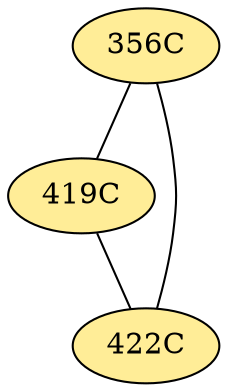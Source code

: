 // The Round Table
graph {
	"356C" [fillcolor="#FFED97" style=radial]
	"419C" [fillcolor="#FFED97" style=radial]
	"356C" -- "419C" [penwidth=1]
	"356C" [fillcolor="#FFED97" style=radial]
	"422C" [fillcolor="#FFED97" style=radial]
	"356C" -- "422C" [penwidth=1]
	"419C" [fillcolor="#FFED97" style=radial]
	"422C" [fillcolor="#FFED97" style=radial]
	"419C" -- "422C" [penwidth=1]
}
